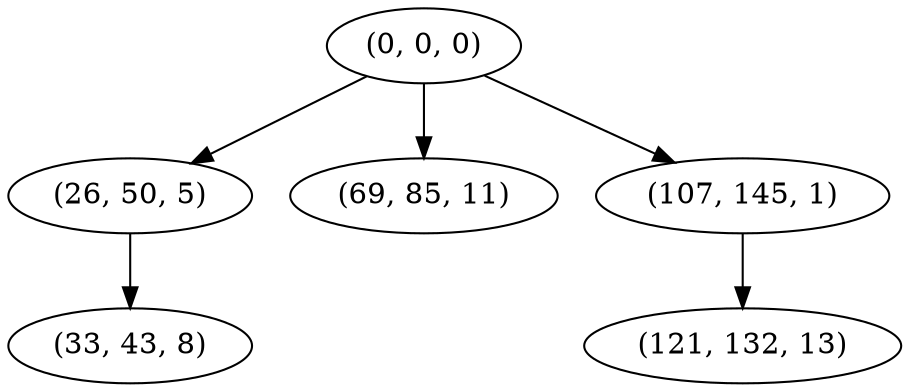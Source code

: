 digraph tree {
    "(0, 0, 0)";
    "(26, 50, 5)";
    "(33, 43, 8)";
    "(69, 85, 11)";
    "(107, 145, 1)";
    "(121, 132, 13)";
    "(0, 0, 0)" -> "(26, 50, 5)";
    "(0, 0, 0)" -> "(69, 85, 11)";
    "(0, 0, 0)" -> "(107, 145, 1)";
    "(26, 50, 5)" -> "(33, 43, 8)";
    "(107, 145, 1)" -> "(121, 132, 13)";
}
